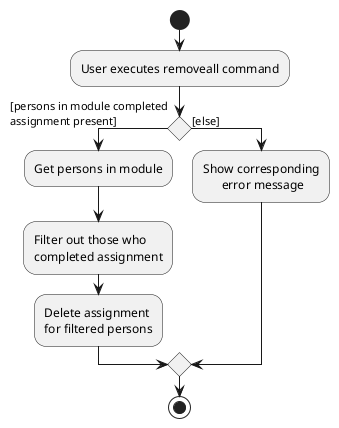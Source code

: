 @startuml
start
:User executes removeall command;

'Since the beta syntax does not support placing the condition outside the
'diamond we place it as the true branch instead.

if () then ([persons in module completed
assignment present])
    :Get persons in module;
    :Filter out those who
    completed assignment;
    :Delete assignment
    for filtered persons;
else ([else])
    :Show corresponding
          error message;
endif
stop
@enduml
